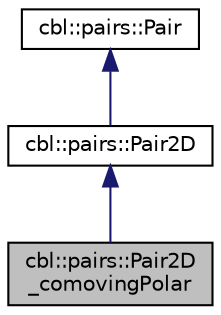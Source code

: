 digraph "cbl::pairs::Pair2D_comovingPolar"
{
  edge [fontname="Helvetica",fontsize="10",labelfontname="Helvetica",labelfontsize="10"];
  node [fontname="Helvetica",fontsize="10",shape=record];
  Node12 [label="cbl::pairs::Pair2D\l_comovingPolar",height=0.2,width=0.4,color="black", fillcolor="grey75", style="filled", fontcolor="black"];
  Node13 -> Node12 [dir="back",color="midnightblue",fontsize="10",style="solid",fontname="Helvetica"];
  Node13 [label="cbl::pairs::Pair2D",height=0.2,width=0.4,color="black", fillcolor="white", style="filled",URL="$d6/d99/classcbl_1_1pairs_1_1Pair2D.html",tooltip="The class Pair2D. "];
  Node14 -> Node13 [dir="back",color="midnightblue",fontsize="10",style="solid",fontname="Helvetica"];
  Node14 [label="cbl::pairs::Pair",height=0.2,width=0.4,color="black", fillcolor="white", style="filled",URL="$d2/db5/classcbl_1_1pairs_1_1Pair.html",tooltip="The class Pair. "];
}
